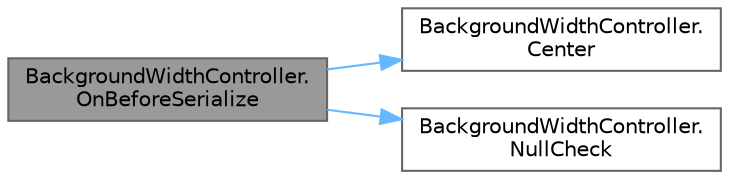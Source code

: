 digraph "BackgroundWidthController.OnBeforeSerialize"
{
 // LATEX_PDF_SIZE
  bgcolor="transparent";
  edge [fontname=Helvetica,fontsize=10,labelfontname=Helvetica,labelfontsize=10];
  node [fontname=Helvetica,fontsize=10,shape=box,height=0.2,width=0.4];
  rankdir="LR";
  Node1 [id="Node000001",label="BackgroundWidthController.\lOnBeforeSerialize",height=0.2,width=0.4,color="gray40", fillcolor="grey60", style="filled", fontcolor="black",tooltip=" "];
  Node1 -> Node2 [id="edge3_Node000001_Node000002",color="steelblue1",style="solid",tooltip=" "];
  Node2 [id="Node000002",label="BackgroundWidthController.\lCenter",height=0.2,width=0.4,color="grey40", fillcolor="white", style="filled",URL="$class_background_width_controller.html#a381dc2cb64ec73fac3c8b38c5d739463",tooltip=" "];
  Node1 -> Node3 [id="edge4_Node000001_Node000003",color="steelblue1",style="solid",tooltip=" "];
  Node3 [id="Node000003",label="BackgroundWidthController.\lNullCheck",height=0.2,width=0.4,color="grey40", fillcolor="white", style="filled",URL="$class_background_width_controller.html#a3c334c8e020ba80b8c0856100f64581b",tooltip=" "];
}
